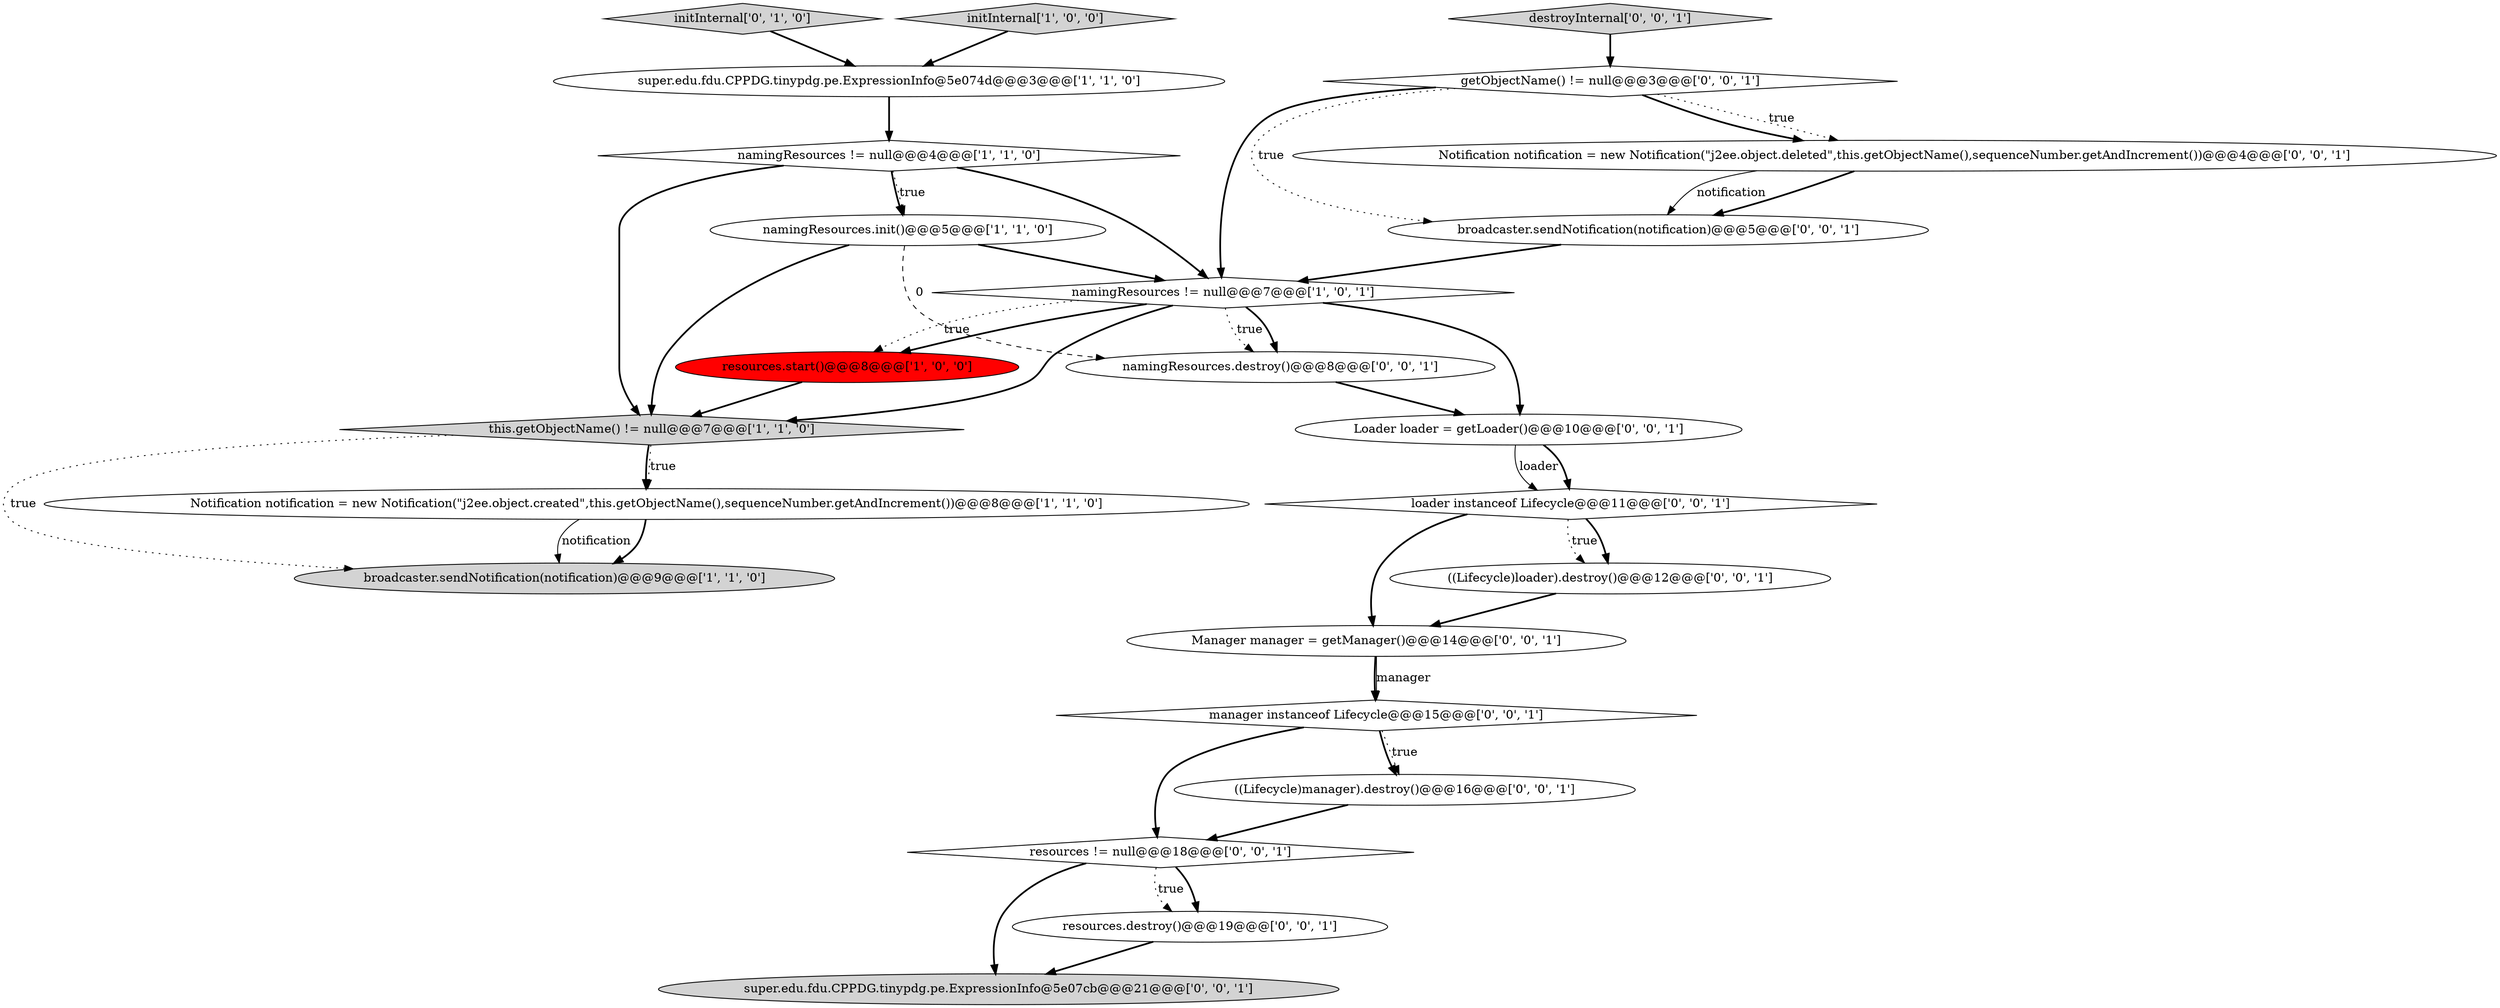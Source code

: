 digraph {
4 [style = filled, label = "broadcaster.sendNotification(notification)@@@9@@@['1', '1', '0']", fillcolor = lightgray, shape = ellipse image = "AAA0AAABBB1BBB"];
22 [style = filled, label = "destroyInternal['0', '0', '1']", fillcolor = lightgray, shape = diamond image = "AAA0AAABBB3BBB"];
15 [style = filled, label = "manager instanceof Lifecycle@@@15@@@['0', '0', '1']", fillcolor = white, shape = diamond image = "AAA0AAABBB3BBB"];
5 [style = filled, label = "super.edu.fdu.CPPDG.tinypdg.pe.ExpressionInfo@5e074d@@@3@@@['1', '1', '0']", fillcolor = white, shape = ellipse image = "AAA0AAABBB1BBB"];
3 [style = filled, label = "initInternal['1', '0', '0']", fillcolor = lightgray, shape = diamond image = "AAA0AAABBB1BBB"];
23 [style = filled, label = "Notification notification = new Notification(\"j2ee.object.deleted\",this.getObjectName(),sequenceNumber.getAndIncrement())@@@4@@@['0', '0', '1']", fillcolor = white, shape = ellipse image = "AAA0AAABBB3BBB"];
9 [style = filled, label = "initInternal['0', '1', '0']", fillcolor = lightgray, shape = diamond image = "AAA0AAABBB2BBB"];
2 [style = filled, label = "Notification notification = new Notification(\"j2ee.object.created\",this.getObjectName(),sequenceNumber.getAndIncrement())@@@8@@@['1', '1', '0']", fillcolor = white, shape = ellipse image = "AAA0AAABBB1BBB"];
7 [style = filled, label = "namingResources.init()@@@5@@@['1', '1', '0']", fillcolor = white, shape = ellipse image = "AAA0AAABBB1BBB"];
13 [style = filled, label = "getObjectName() != null@@@3@@@['0', '0', '1']", fillcolor = white, shape = diamond image = "AAA0AAABBB3BBB"];
16 [style = filled, label = "Manager manager = getManager()@@@14@@@['0', '0', '1']", fillcolor = white, shape = ellipse image = "AAA0AAABBB3BBB"];
10 [style = filled, label = "resources != null@@@18@@@['0', '0', '1']", fillcolor = white, shape = diamond image = "AAA0AAABBB3BBB"];
21 [style = filled, label = "resources.destroy()@@@19@@@['0', '0', '1']", fillcolor = white, shape = ellipse image = "AAA0AAABBB3BBB"];
17 [style = filled, label = "namingResources.destroy()@@@8@@@['0', '0', '1']", fillcolor = white, shape = ellipse image = "AAA0AAABBB3BBB"];
18 [style = filled, label = "super.edu.fdu.CPPDG.tinypdg.pe.ExpressionInfo@5e07cb@@@21@@@['0', '0', '1']", fillcolor = lightgray, shape = ellipse image = "AAA0AAABBB3BBB"];
0 [style = filled, label = "this.getObjectName() != null@@@7@@@['1', '1', '0']", fillcolor = lightgray, shape = diamond image = "AAA0AAABBB1BBB"];
12 [style = filled, label = "((Lifecycle)manager).destroy()@@@16@@@['0', '0', '1']", fillcolor = white, shape = ellipse image = "AAA0AAABBB3BBB"];
8 [style = filled, label = "resources.start()@@@8@@@['1', '0', '0']", fillcolor = red, shape = ellipse image = "AAA1AAABBB1BBB"];
14 [style = filled, label = "loader instanceof Lifecycle@@@11@@@['0', '0', '1']", fillcolor = white, shape = diamond image = "AAA0AAABBB3BBB"];
11 [style = filled, label = "((Lifecycle)loader).destroy()@@@12@@@['0', '0', '1']", fillcolor = white, shape = ellipse image = "AAA0AAABBB3BBB"];
19 [style = filled, label = "Loader loader = getLoader()@@@10@@@['0', '0', '1']", fillcolor = white, shape = ellipse image = "AAA0AAABBB3BBB"];
1 [style = filled, label = "namingResources != null@@@7@@@['1', '0', '1']", fillcolor = white, shape = diamond image = "AAA0AAABBB1BBB"];
6 [style = filled, label = "namingResources != null@@@4@@@['1', '1', '0']", fillcolor = white, shape = diamond image = "AAA0AAABBB1BBB"];
20 [style = filled, label = "broadcaster.sendNotification(notification)@@@5@@@['0', '0', '1']", fillcolor = white, shape = ellipse image = "AAA0AAABBB3BBB"];
14->16 [style = bold, label=""];
11->16 [style = bold, label=""];
16->15 [style = bold, label=""];
10->18 [style = bold, label=""];
23->20 [style = bold, label=""];
15->10 [style = bold, label=""];
7->1 [style = bold, label=""];
1->8 [style = bold, label=""];
16->15 [style = solid, label="manager"];
1->17 [style = dotted, label="true"];
7->17 [style = dashed, label="0"];
13->20 [style = dotted, label="true"];
0->2 [style = bold, label=""];
0->4 [style = dotted, label="true"];
19->14 [style = solid, label="loader"];
7->0 [style = bold, label=""];
6->0 [style = bold, label=""];
1->0 [style = bold, label=""];
10->21 [style = bold, label=""];
20->1 [style = bold, label=""];
2->4 [style = bold, label=""];
17->19 [style = bold, label=""];
21->18 [style = bold, label=""];
13->1 [style = bold, label=""];
13->23 [style = dotted, label="true"];
1->17 [style = bold, label=""];
8->0 [style = bold, label=""];
6->1 [style = bold, label=""];
2->4 [style = solid, label="notification"];
3->5 [style = bold, label=""];
12->10 [style = bold, label=""];
19->14 [style = bold, label=""];
5->6 [style = bold, label=""];
1->8 [style = dotted, label="true"];
13->23 [style = bold, label=""];
6->7 [style = dotted, label="true"];
9->5 [style = bold, label=""];
15->12 [style = dotted, label="true"];
23->20 [style = solid, label="notification"];
14->11 [style = dotted, label="true"];
15->12 [style = bold, label=""];
0->2 [style = dotted, label="true"];
6->7 [style = bold, label=""];
1->19 [style = bold, label=""];
10->21 [style = dotted, label="true"];
14->11 [style = bold, label=""];
22->13 [style = bold, label=""];
}
